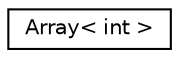 digraph "Graphical Class Hierarchy"
{
 // LATEX_PDF_SIZE
  edge [fontname="Helvetica",fontsize="10",labelfontname="Helvetica",labelfontsize="10"];
  node [fontname="Helvetica",fontsize="10",shape=record];
  rankdir="LR";
  Node0 [label="Array\< int \>",height=0.2,width=0.4,color="black", fillcolor="white", style="filled",URL="$classArray.html",tooltip=" "];
}
